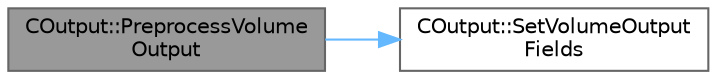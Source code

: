 digraph "COutput::PreprocessVolumeOutput"
{
 // LATEX_PDF_SIZE
  bgcolor="transparent";
  edge [fontname=Helvetica,fontsize=10,labelfontname=Helvetica,labelfontsize=10];
  node [fontname=Helvetica,fontsize=10,shape=box,height=0.2,width=0.4];
  rankdir="LR";
  Node1 [id="Node000001",label="COutput::PreprocessVolume\lOutput",height=0.2,width=0.4,color="gray40", fillcolor="grey60", style="filled", fontcolor="black",tooltip="Preprocess the volume output by setting the requested volume output fields."];
  Node1 -> Node2 [id="edge1_Node000001_Node000002",color="steelblue1",style="solid",tooltip=" "];
  Node2 [id="Node000002",label="COutput::SetVolumeOutput\lFields",height=0.2,width=0.4,color="grey40", fillcolor="white", style="filled",URL="$classCOutput.html#ad32ffde9ec29e123aa919d70e0339993",tooltip="Set the available volume output fields."];
}
